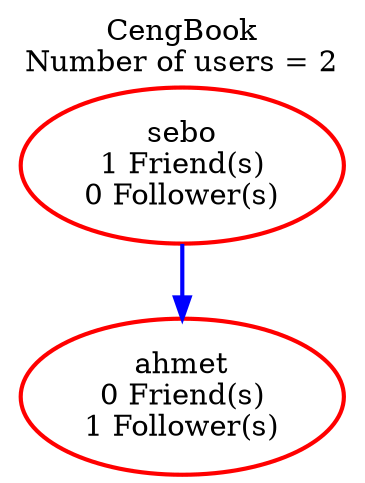 digraph CengBook
{
  graph [label="CengBook\nNumber of users = 2" , labelloc=t] ;

  node  [shape=ellipse , fontcolor=black , color=red , penwidth=2.0] ;

  edge  [color=blue , penwidth=2.0] ;

  sebo [label="sebo\n1 Friend(s)\n0 Follower(s)"] ;
  ahmet [label="ahmet\n0 Friend(s)\n1 Follower(s)"] ;

  sebo -> ahmet ;
}
